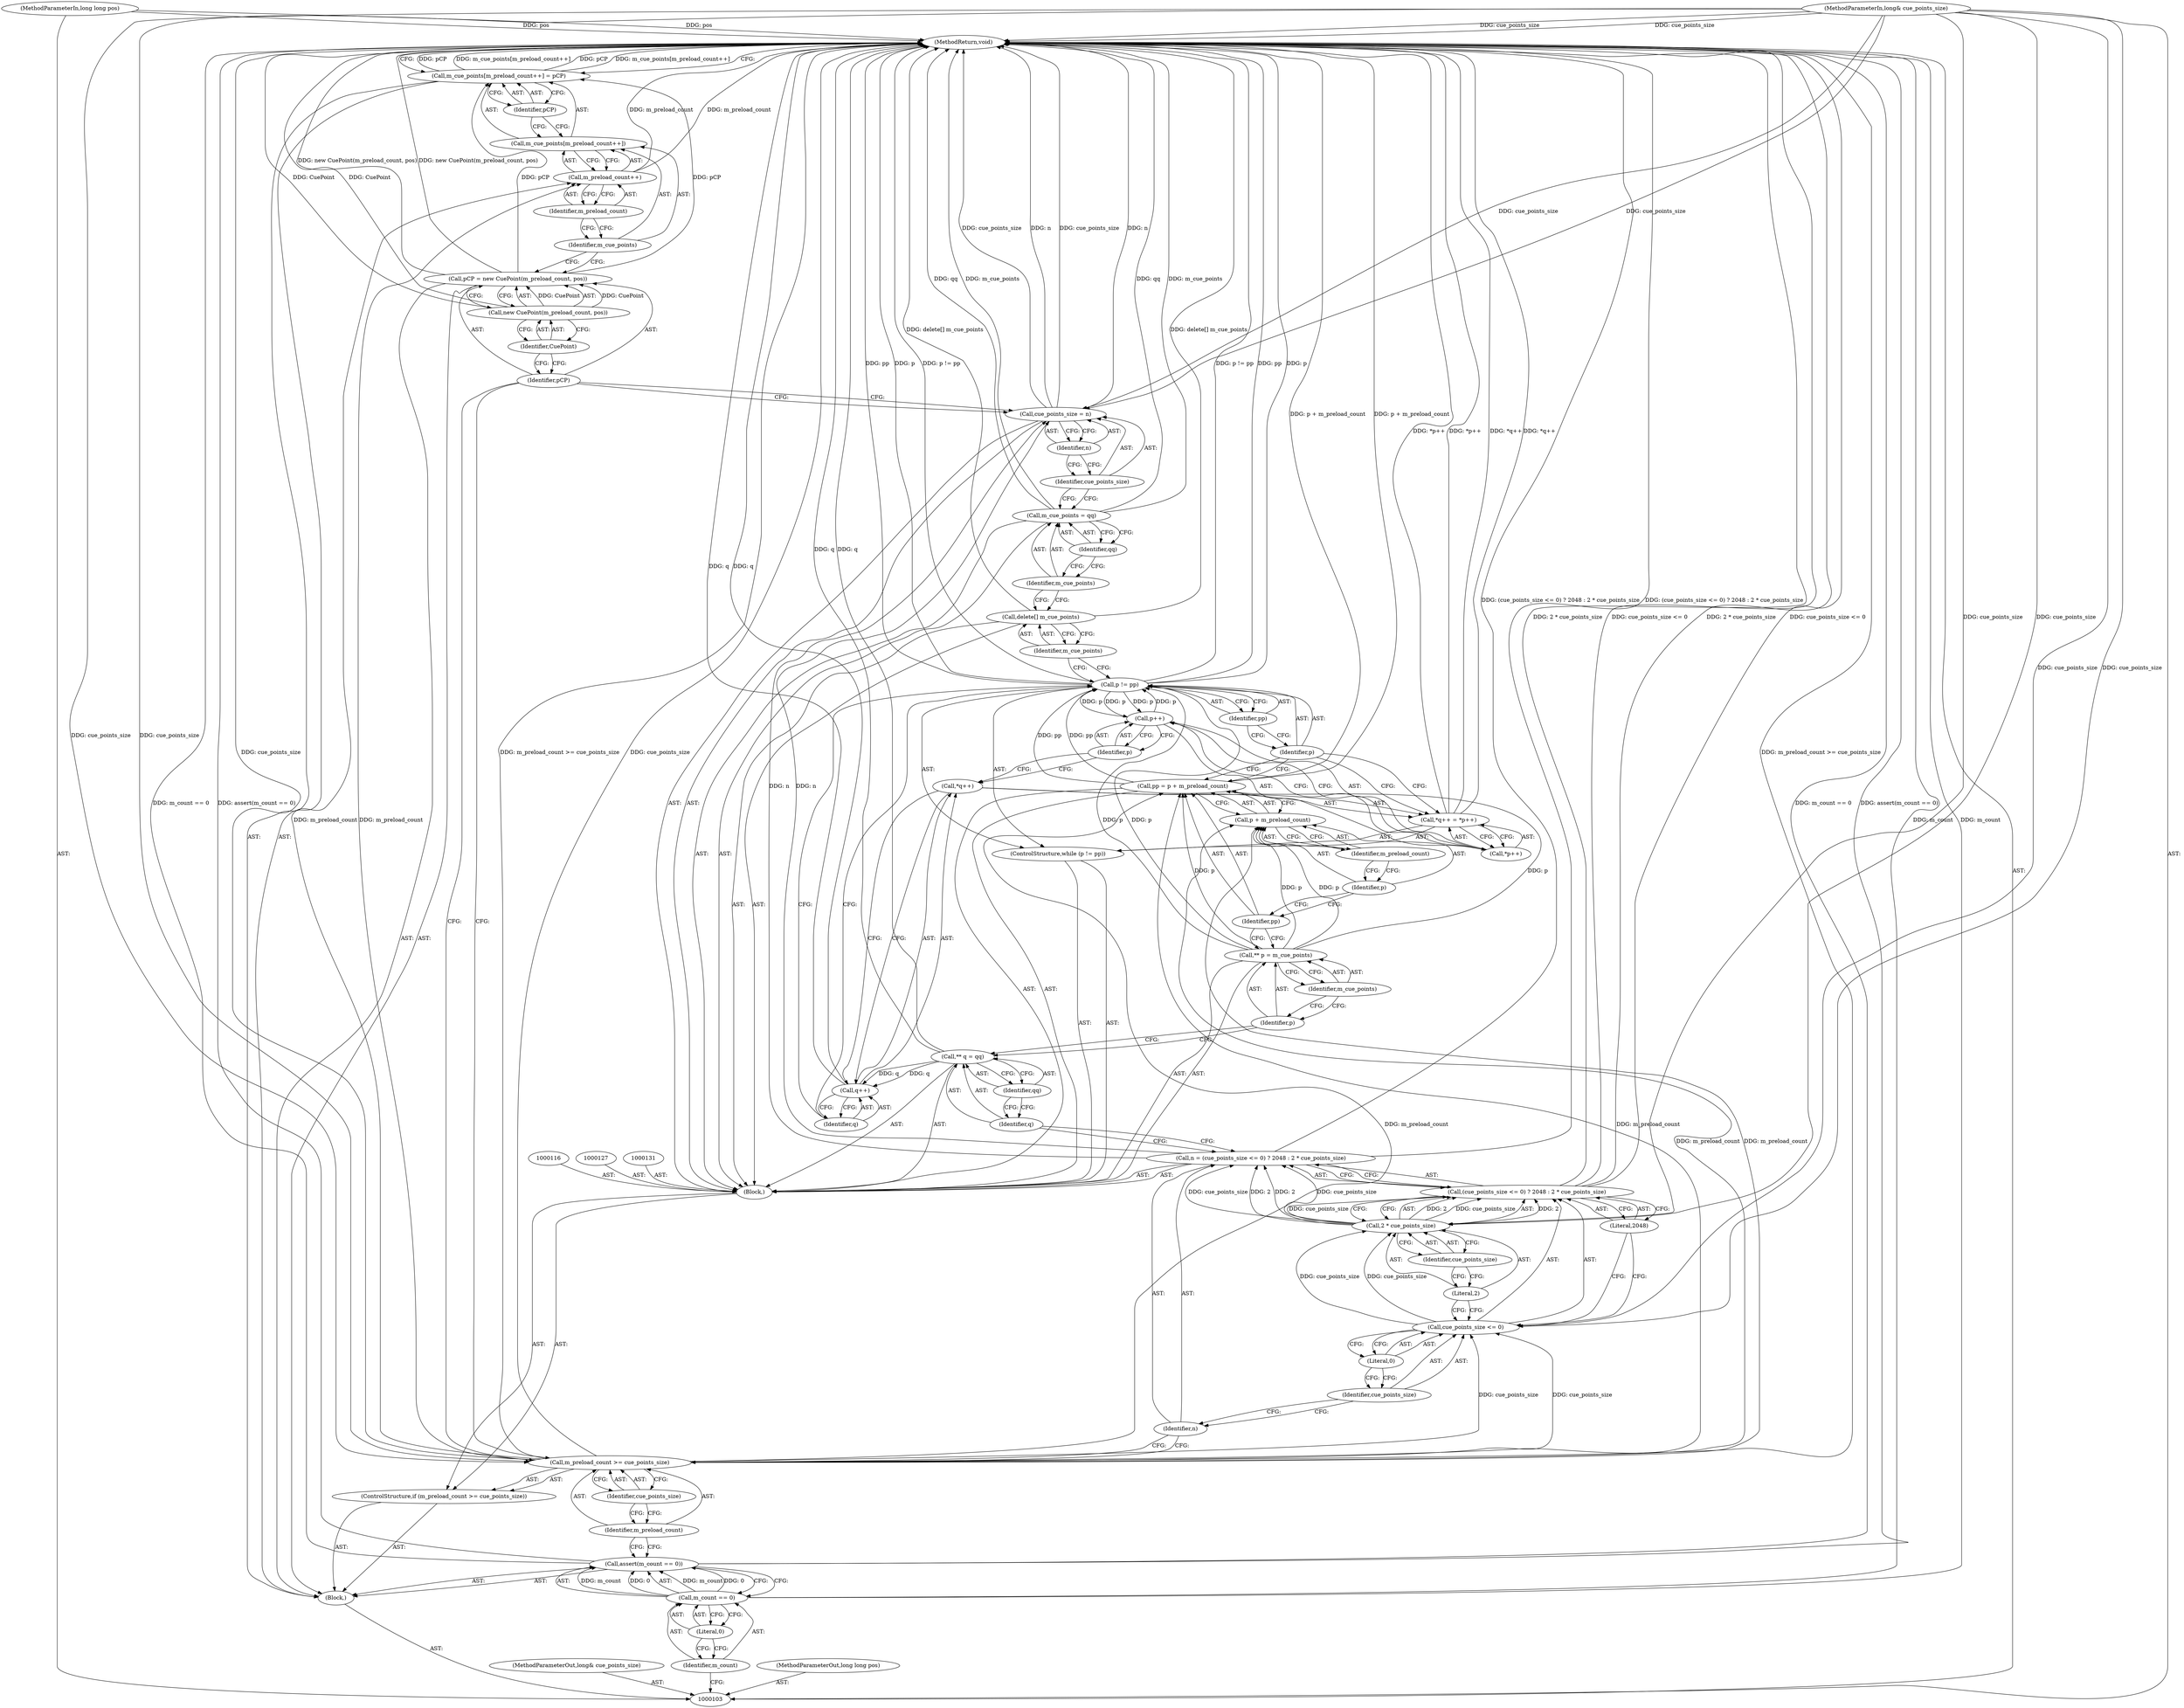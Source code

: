 digraph "1_Android_cc274e2abe8b2a6698a5c47d8aa4bb45f1f9538d_59" {
"1000169" [label="(MethodReturn,void)"];
"1000104" [label="(MethodParameterIn,long& cue_points_size)"];
"1000244" [label="(MethodParameterOut,long& cue_points_size)"];
"1000105" [label="(MethodParameterIn,long long pos)"];
"1000245" [label="(MethodParameterOut,long long pos)"];
"1000106" [label="(Block,)"];
"1000132" [label="(Call,** p = m_cue_points)"];
"1000133" [label="(Identifier,p)"];
"1000134" [label="(Identifier,m_cue_points)"];
"1000115" [label="(Block,)"];
"1000135" [label="(Call,pp = p + m_preload_count)"];
"1000136" [label="(Identifier,pp)"];
"1000137" [label="(Call,p + m_preload_count)"];
"1000138" [label="(Identifier,p)"];
"1000139" [label="(Identifier,m_preload_count)"];
"1000140" [label="(ControlStructure,while (p != pp))"];
"1000143" [label="(Identifier,pp)"];
"1000141" [label="(Call,p != pp)"];
"1000142" [label="(Identifier,p)"];
"1000144" [label="(Call,*q++ = *p++)"];
"1000145" [label="(Call,*q++)"];
"1000146" [label="(Call,q++)"];
"1000147" [label="(Identifier,q)"];
"1000148" [label="(Call,*p++)"];
"1000149" [label="(Call,p++)"];
"1000150" [label="(Identifier,p)"];
"1000151" [label="(Call,delete[] m_cue_points)"];
"1000152" [label="(Identifier,m_cue_points)"];
"1000155" [label="(Identifier,qq)"];
"1000153" [label="(Call,m_cue_points = qq)"];
"1000154" [label="(Identifier,m_cue_points)"];
"1000107" [label="(Call,assert(m_count == 0))"];
"1000110" [label="(Literal,0)"];
"1000108" [label="(Call,m_count == 0)"];
"1000109" [label="(Identifier,m_count)"];
"1000158" [label="(Identifier,n)"];
"1000156" [label="(Call,cue_points_size = n)"];
"1000157" [label="(Identifier,cue_points_size)"];
"1000159" [label="(Call,pCP = new CuePoint(m_preload_count, pos))"];
"1000160" [label="(Identifier,pCP)"];
"1000161" [label="(Call,new CuePoint(m_preload_count, pos))"];
"1000162" [label="(Identifier,CuePoint)"];
"1000166" [label="(Call,m_preload_count++)"];
"1000167" [label="(Identifier,m_preload_count)"];
"1000163" [label="(Call,m_cue_points[m_preload_count++] = pCP)"];
"1000164" [label="(Call,m_cue_points[m_preload_count++])"];
"1000165" [label="(Identifier,m_cue_points)"];
"1000168" [label="(Identifier,pCP)"];
"1000114" [label="(Identifier,cue_points_size)"];
"1000111" [label="(ControlStructure,if (m_preload_count >= cue_points_size))"];
"1000112" [label="(Call,m_preload_count >= cue_points_size)"];
"1000113" [label="(Identifier,m_preload_count)"];
"1000117" [label="(Call,n = (cue_points_size <= 0) ? 2048 : 2 * cue_points_size)"];
"1000118" [label="(Identifier,n)"];
"1000119" [label="(Call,(cue_points_size <= 0) ? 2048 : 2 * cue_points_size)"];
"1000120" [label="(Call,cue_points_size <= 0)"];
"1000121" [label="(Identifier,cue_points_size)"];
"1000122" [label="(Literal,0)"];
"1000123" [label="(Literal,2048)"];
"1000124" [label="(Call,2 * cue_points_size)"];
"1000125" [label="(Literal,2)"];
"1000126" [label="(Identifier,cue_points_size)"];
"1000128" [label="(Call,** q = qq)"];
"1000129" [label="(Identifier,q)"];
"1000130" [label="(Identifier,qq)"];
"1000169" -> "1000103"  [label="AST: "];
"1000169" -> "1000163"  [label="CFG: "];
"1000141" -> "1000169"  [label="DDG: p"];
"1000141" -> "1000169"  [label="DDG: p != pp"];
"1000141" -> "1000169"  [label="DDG: pp"];
"1000107" -> "1000169"  [label="DDG: m_count == 0"];
"1000107" -> "1000169"  [label="DDG: assert(m_count == 0)"];
"1000156" -> "1000169"  [label="DDG: cue_points_size"];
"1000156" -> "1000169"  [label="DDG: n"];
"1000104" -> "1000169"  [label="DDG: cue_points_size"];
"1000105" -> "1000169"  [label="DDG: pos"];
"1000112" -> "1000169"  [label="DDG: cue_points_size"];
"1000112" -> "1000169"  [label="DDG: m_preload_count >= cue_points_size"];
"1000153" -> "1000169"  [label="DDG: m_cue_points"];
"1000153" -> "1000169"  [label="DDG: qq"];
"1000117" -> "1000169"  [label="DDG: (cue_points_size <= 0) ? 2048 : 2 * cue_points_size"];
"1000119" -> "1000169"  [label="DDG: 2 * cue_points_size"];
"1000119" -> "1000169"  [label="DDG: cue_points_size <= 0"];
"1000163" -> "1000169"  [label="DDG: pCP"];
"1000163" -> "1000169"  [label="DDG: m_cue_points[m_preload_count++]"];
"1000151" -> "1000169"  [label="DDG: delete[] m_cue_points"];
"1000128" -> "1000169"  [label="DDG: q"];
"1000166" -> "1000169"  [label="DDG: m_preload_count"];
"1000144" -> "1000169"  [label="DDG: *p++"];
"1000144" -> "1000169"  [label="DDG: *q++"];
"1000161" -> "1000169"  [label="DDG: CuePoint"];
"1000146" -> "1000169"  [label="DDG: q"];
"1000159" -> "1000169"  [label="DDG: new CuePoint(m_preload_count, pos)"];
"1000135" -> "1000169"  [label="DDG: p + m_preload_count"];
"1000108" -> "1000169"  [label="DDG: m_count"];
"1000104" -> "1000103"  [label="AST: "];
"1000104" -> "1000169"  [label="DDG: cue_points_size"];
"1000104" -> "1000112"  [label="DDG: cue_points_size"];
"1000104" -> "1000120"  [label="DDG: cue_points_size"];
"1000104" -> "1000124"  [label="DDG: cue_points_size"];
"1000104" -> "1000156"  [label="DDG: cue_points_size"];
"1000244" -> "1000103"  [label="AST: "];
"1000105" -> "1000103"  [label="AST: "];
"1000105" -> "1000169"  [label="DDG: pos"];
"1000245" -> "1000103"  [label="AST: "];
"1000106" -> "1000103"  [label="AST: "];
"1000107" -> "1000106"  [label="AST: "];
"1000111" -> "1000106"  [label="AST: "];
"1000159" -> "1000106"  [label="AST: "];
"1000163" -> "1000106"  [label="AST: "];
"1000132" -> "1000115"  [label="AST: "];
"1000132" -> "1000134"  [label="CFG: "];
"1000133" -> "1000132"  [label="AST: "];
"1000134" -> "1000132"  [label="AST: "];
"1000136" -> "1000132"  [label="CFG: "];
"1000132" -> "1000135"  [label="DDG: p"];
"1000132" -> "1000137"  [label="DDG: p"];
"1000132" -> "1000141"  [label="DDG: p"];
"1000133" -> "1000132"  [label="AST: "];
"1000133" -> "1000128"  [label="CFG: "];
"1000134" -> "1000133"  [label="CFG: "];
"1000134" -> "1000132"  [label="AST: "];
"1000134" -> "1000133"  [label="CFG: "];
"1000132" -> "1000134"  [label="CFG: "];
"1000115" -> "1000111"  [label="AST: "];
"1000116" -> "1000115"  [label="AST: "];
"1000117" -> "1000115"  [label="AST: "];
"1000127" -> "1000115"  [label="AST: "];
"1000128" -> "1000115"  [label="AST: "];
"1000131" -> "1000115"  [label="AST: "];
"1000132" -> "1000115"  [label="AST: "];
"1000135" -> "1000115"  [label="AST: "];
"1000140" -> "1000115"  [label="AST: "];
"1000151" -> "1000115"  [label="AST: "];
"1000153" -> "1000115"  [label="AST: "];
"1000156" -> "1000115"  [label="AST: "];
"1000135" -> "1000115"  [label="AST: "];
"1000135" -> "1000137"  [label="CFG: "];
"1000136" -> "1000135"  [label="AST: "];
"1000137" -> "1000135"  [label="AST: "];
"1000142" -> "1000135"  [label="CFG: "];
"1000135" -> "1000169"  [label="DDG: p + m_preload_count"];
"1000132" -> "1000135"  [label="DDG: p"];
"1000112" -> "1000135"  [label="DDG: m_preload_count"];
"1000135" -> "1000141"  [label="DDG: pp"];
"1000136" -> "1000135"  [label="AST: "];
"1000136" -> "1000132"  [label="CFG: "];
"1000138" -> "1000136"  [label="CFG: "];
"1000137" -> "1000135"  [label="AST: "];
"1000137" -> "1000139"  [label="CFG: "];
"1000138" -> "1000137"  [label="AST: "];
"1000139" -> "1000137"  [label="AST: "];
"1000135" -> "1000137"  [label="CFG: "];
"1000132" -> "1000137"  [label="DDG: p"];
"1000112" -> "1000137"  [label="DDG: m_preload_count"];
"1000138" -> "1000137"  [label="AST: "];
"1000138" -> "1000136"  [label="CFG: "];
"1000139" -> "1000138"  [label="CFG: "];
"1000139" -> "1000137"  [label="AST: "];
"1000139" -> "1000138"  [label="CFG: "];
"1000137" -> "1000139"  [label="CFG: "];
"1000140" -> "1000115"  [label="AST: "];
"1000141" -> "1000140"  [label="AST: "];
"1000144" -> "1000140"  [label="AST: "];
"1000143" -> "1000141"  [label="AST: "];
"1000143" -> "1000142"  [label="CFG: "];
"1000141" -> "1000143"  [label="CFG: "];
"1000141" -> "1000140"  [label="AST: "];
"1000141" -> "1000143"  [label="CFG: "];
"1000142" -> "1000141"  [label="AST: "];
"1000143" -> "1000141"  [label="AST: "];
"1000147" -> "1000141"  [label="CFG: "];
"1000152" -> "1000141"  [label="CFG: "];
"1000141" -> "1000169"  [label="DDG: p"];
"1000141" -> "1000169"  [label="DDG: p != pp"];
"1000141" -> "1000169"  [label="DDG: pp"];
"1000149" -> "1000141"  [label="DDG: p"];
"1000132" -> "1000141"  [label="DDG: p"];
"1000135" -> "1000141"  [label="DDG: pp"];
"1000141" -> "1000149"  [label="DDG: p"];
"1000142" -> "1000141"  [label="AST: "];
"1000142" -> "1000144"  [label="CFG: "];
"1000142" -> "1000135"  [label="CFG: "];
"1000143" -> "1000142"  [label="CFG: "];
"1000144" -> "1000140"  [label="AST: "];
"1000144" -> "1000148"  [label="CFG: "];
"1000145" -> "1000144"  [label="AST: "];
"1000148" -> "1000144"  [label="AST: "];
"1000142" -> "1000144"  [label="CFG: "];
"1000144" -> "1000169"  [label="DDG: *p++"];
"1000144" -> "1000169"  [label="DDG: *q++"];
"1000145" -> "1000144"  [label="AST: "];
"1000145" -> "1000146"  [label="CFG: "];
"1000146" -> "1000145"  [label="AST: "];
"1000150" -> "1000145"  [label="CFG: "];
"1000146" -> "1000145"  [label="AST: "];
"1000146" -> "1000147"  [label="CFG: "];
"1000147" -> "1000146"  [label="AST: "];
"1000145" -> "1000146"  [label="CFG: "];
"1000146" -> "1000169"  [label="DDG: q"];
"1000128" -> "1000146"  [label="DDG: q"];
"1000147" -> "1000146"  [label="AST: "];
"1000147" -> "1000141"  [label="CFG: "];
"1000146" -> "1000147"  [label="CFG: "];
"1000148" -> "1000144"  [label="AST: "];
"1000148" -> "1000149"  [label="CFG: "];
"1000149" -> "1000148"  [label="AST: "];
"1000144" -> "1000148"  [label="CFG: "];
"1000149" -> "1000148"  [label="AST: "];
"1000149" -> "1000150"  [label="CFG: "];
"1000150" -> "1000149"  [label="AST: "];
"1000148" -> "1000149"  [label="CFG: "];
"1000149" -> "1000141"  [label="DDG: p"];
"1000141" -> "1000149"  [label="DDG: p"];
"1000150" -> "1000149"  [label="AST: "];
"1000150" -> "1000145"  [label="CFG: "];
"1000149" -> "1000150"  [label="CFG: "];
"1000151" -> "1000115"  [label="AST: "];
"1000151" -> "1000152"  [label="CFG: "];
"1000152" -> "1000151"  [label="AST: "];
"1000154" -> "1000151"  [label="CFG: "];
"1000151" -> "1000169"  [label="DDG: delete[] m_cue_points"];
"1000152" -> "1000151"  [label="AST: "];
"1000152" -> "1000141"  [label="CFG: "];
"1000151" -> "1000152"  [label="CFG: "];
"1000155" -> "1000153"  [label="AST: "];
"1000155" -> "1000154"  [label="CFG: "];
"1000153" -> "1000155"  [label="CFG: "];
"1000153" -> "1000115"  [label="AST: "];
"1000153" -> "1000155"  [label="CFG: "];
"1000154" -> "1000153"  [label="AST: "];
"1000155" -> "1000153"  [label="AST: "];
"1000157" -> "1000153"  [label="CFG: "];
"1000153" -> "1000169"  [label="DDG: m_cue_points"];
"1000153" -> "1000169"  [label="DDG: qq"];
"1000154" -> "1000153"  [label="AST: "];
"1000154" -> "1000151"  [label="CFG: "];
"1000155" -> "1000154"  [label="CFG: "];
"1000107" -> "1000106"  [label="AST: "];
"1000107" -> "1000108"  [label="CFG: "];
"1000108" -> "1000107"  [label="AST: "];
"1000113" -> "1000107"  [label="CFG: "];
"1000107" -> "1000169"  [label="DDG: m_count == 0"];
"1000107" -> "1000169"  [label="DDG: assert(m_count == 0)"];
"1000108" -> "1000107"  [label="DDG: m_count"];
"1000108" -> "1000107"  [label="DDG: 0"];
"1000110" -> "1000108"  [label="AST: "];
"1000110" -> "1000109"  [label="CFG: "];
"1000108" -> "1000110"  [label="CFG: "];
"1000108" -> "1000107"  [label="AST: "];
"1000108" -> "1000110"  [label="CFG: "];
"1000109" -> "1000108"  [label="AST: "];
"1000110" -> "1000108"  [label="AST: "];
"1000107" -> "1000108"  [label="CFG: "];
"1000108" -> "1000169"  [label="DDG: m_count"];
"1000108" -> "1000107"  [label="DDG: m_count"];
"1000108" -> "1000107"  [label="DDG: 0"];
"1000109" -> "1000108"  [label="AST: "];
"1000109" -> "1000103"  [label="CFG: "];
"1000110" -> "1000109"  [label="CFG: "];
"1000158" -> "1000156"  [label="AST: "];
"1000158" -> "1000157"  [label="CFG: "];
"1000156" -> "1000158"  [label="CFG: "];
"1000156" -> "1000115"  [label="AST: "];
"1000156" -> "1000158"  [label="CFG: "];
"1000157" -> "1000156"  [label="AST: "];
"1000158" -> "1000156"  [label="AST: "];
"1000160" -> "1000156"  [label="CFG: "];
"1000156" -> "1000169"  [label="DDG: cue_points_size"];
"1000156" -> "1000169"  [label="DDG: n"];
"1000117" -> "1000156"  [label="DDG: n"];
"1000104" -> "1000156"  [label="DDG: cue_points_size"];
"1000157" -> "1000156"  [label="AST: "];
"1000157" -> "1000153"  [label="CFG: "];
"1000158" -> "1000157"  [label="CFG: "];
"1000159" -> "1000106"  [label="AST: "];
"1000159" -> "1000161"  [label="CFG: "];
"1000160" -> "1000159"  [label="AST: "];
"1000161" -> "1000159"  [label="AST: "];
"1000165" -> "1000159"  [label="CFG: "];
"1000159" -> "1000169"  [label="DDG: new CuePoint(m_preload_count, pos)"];
"1000161" -> "1000159"  [label="DDG: CuePoint"];
"1000159" -> "1000163"  [label="DDG: pCP"];
"1000160" -> "1000159"  [label="AST: "];
"1000160" -> "1000156"  [label="CFG: "];
"1000160" -> "1000112"  [label="CFG: "];
"1000162" -> "1000160"  [label="CFG: "];
"1000161" -> "1000159"  [label="AST: "];
"1000161" -> "1000162"  [label="CFG: "];
"1000162" -> "1000161"  [label="AST: "];
"1000159" -> "1000161"  [label="CFG: "];
"1000161" -> "1000169"  [label="DDG: CuePoint"];
"1000161" -> "1000159"  [label="DDG: CuePoint"];
"1000162" -> "1000161"  [label="AST: "];
"1000162" -> "1000160"  [label="CFG: "];
"1000161" -> "1000162"  [label="CFG: "];
"1000166" -> "1000164"  [label="AST: "];
"1000166" -> "1000167"  [label="CFG: "];
"1000167" -> "1000166"  [label="AST: "];
"1000164" -> "1000166"  [label="CFG: "];
"1000166" -> "1000169"  [label="DDG: m_preload_count"];
"1000112" -> "1000166"  [label="DDG: m_preload_count"];
"1000167" -> "1000166"  [label="AST: "];
"1000167" -> "1000165"  [label="CFG: "];
"1000166" -> "1000167"  [label="CFG: "];
"1000163" -> "1000106"  [label="AST: "];
"1000163" -> "1000168"  [label="CFG: "];
"1000164" -> "1000163"  [label="AST: "];
"1000168" -> "1000163"  [label="AST: "];
"1000169" -> "1000163"  [label="CFG: "];
"1000163" -> "1000169"  [label="DDG: pCP"];
"1000163" -> "1000169"  [label="DDG: m_cue_points[m_preload_count++]"];
"1000159" -> "1000163"  [label="DDG: pCP"];
"1000164" -> "1000163"  [label="AST: "];
"1000164" -> "1000166"  [label="CFG: "];
"1000165" -> "1000164"  [label="AST: "];
"1000166" -> "1000164"  [label="AST: "];
"1000168" -> "1000164"  [label="CFG: "];
"1000165" -> "1000164"  [label="AST: "];
"1000165" -> "1000159"  [label="CFG: "];
"1000167" -> "1000165"  [label="CFG: "];
"1000168" -> "1000163"  [label="AST: "];
"1000168" -> "1000164"  [label="CFG: "];
"1000163" -> "1000168"  [label="CFG: "];
"1000114" -> "1000112"  [label="AST: "];
"1000114" -> "1000113"  [label="CFG: "];
"1000112" -> "1000114"  [label="CFG: "];
"1000111" -> "1000106"  [label="AST: "];
"1000112" -> "1000111"  [label="AST: "];
"1000115" -> "1000111"  [label="AST: "];
"1000112" -> "1000111"  [label="AST: "];
"1000112" -> "1000114"  [label="CFG: "];
"1000113" -> "1000112"  [label="AST: "];
"1000114" -> "1000112"  [label="AST: "];
"1000118" -> "1000112"  [label="CFG: "];
"1000160" -> "1000112"  [label="CFG: "];
"1000112" -> "1000169"  [label="DDG: cue_points_size"];
"1000112" -> "1000169"  [label="DDG: m_preload_count >= cue_points_size"];
"1000104" -> "1000112"  [label="DDG: cue_points_size"];
"1000112" -> "1000120"  [label="DDG: cue_points_size"];
"1000112" -> "1000135"  [label="DDG: m_preload_count"];
"1000112" -> "1000137"  [label="DDG: m_preload_count"];
"1000112" -> "1000166"  [label="DDG: m_preload_count"];
"1000113" -> "1000112"  [label="AST: "];
"1000113" -> "1000107"  [label="CFG: "];
"1000114" -> "1000113"  [label="CFG: "];
"1000117" -> "1000115"  [label="AST: "];
"1000117" -> "1000119"  [label="CFG: "];
"1000118" -> "1000117"  [label="AST: "];
"1000119" -> "1000117"  [label="AST: "];
"1000129" -> "1000117"  [label="CFG: "];
"1000117" -> "1000169"  [label="DDG: (cue_points_size <= 0) ? 2048 : 2 * cue_points_size"];
"1000124" -> "1000117"  [label="DDG: 2"];
"1000124" -> "1000117"  [label="DDG: cue_points_size"];
"1000117" -> "1000156"  [label="DDG: n"];
"1000118" -> "1000117"  [label="AST: "];
"1000118" -> "1000112"  [label="CFG: "];
"1000121" -> "1000118"  [label="CFG: "];
"1000119" -> "1000117"  [label="AST: "];
"1000119" -> "1000123"  [label="CFG: "];
"1000119" -> "1000124"  [label="CFG: "];
"1000120" -> "1000119"  [label="AST: "];
"1000123" -> "1000119"  [label="AST: "];
"1000124" -> "1000119"  [label="AST: "];
"1000117" -> "1000119"  [label="CFG: "];
"1000119" -> "1000169"  [label="DDG: 2 * cue_points_size"];
"1000119" -> "1000169"  [label="DDG: cue_points_size <= 0"];
"1000124" -> "1000119"  [label="DDG: 2"];
"1000124" -> "1000119"  [label="DDG: cue_points_size"];
"1000120" -> "1000119"  [label="AST: "];
"1000120" -> "1000122"  [label="CFG: "];
"1000121" -> "1000120"  [label="AST: "];
"1000122" -> "1000120"  [label="AST: "];
"1000123" -> "1000120"  [label="CFG: "];
"1000125" -> "1000120"  [label="CFG: "];
"1000112" -> "1000120"  [label="DDG: cue_points_size"];
"1000104" -> "1000120"  [label="DDG: cue_points_size"];
"1000120" -> "1000124"  [label="DDG: cue_points_size"];
"1000121" -> "1000120"  [label="AST: "];
"1000121" -> "1000118"  [label="CFG: "];
"1000122" -> "1000121"  [label="CFG: "];
"1000122" -> "1000120"  [label="AST: "];
"1000122" -> "1000121"  [label="CFG: "];
"1000120" -> "1000122"  [label="CFG: "];
"1000123" -> "1000119"  [label="AST: "];
"1000123" -> "1000120"  [label="CFG: "];
"1000119" -> "1000123"  [label="CFG: "];
"1000124" -> "1000119"  [label="AST: "];
"1000124" -> "1000126"  [label="CFG: "];
"1000125" -> "1000124"  [label="AST: "];
"1000126" -> "1000124"  [label="AST: "];
"1000119" -> "1000124"  [label="CFG: "];
"1000124" -> "1000117"  [label="DDG: 2"];
"1000124" -> "1000117"  [label="DDG: cue_points_size"];
"1000124" -> "1000119"  [label="DDG: 2"];
"1000124" -> "1000119"  [label="DDG: cue_points_size"];
"1000120" -> "1000124"  [label="DDG: cue_points_size"];
"1000104" -> "1000124"  [label="DDG: cue_points_size"];
"1000125" -> "1000124"  [label="AST: "];
"1000125" -> "1000120"  [label="CFG: "];
"1000126" -> "1000125"  [label="CFG: "];
"1000126" -> "1000124"  [label="AST: "];
"1000126" -> "1000125"  [label="CFG: "];
"1000124" -> "1000126"  [label="CFG: "];
"1000128" -> "1000115"  [label="AST: "];
"1000128" -> "1000130"  [label="CFG: "];
"1000129" -> "1000128"  [label="AST: "];
"1000130" -> "1000128"  [label="AST: "];
"1000133" -> "1000128"  [label="CFG: "];
"1000128" -> "1000169"  [label="DDG: q"];
"1000128" -> "1000146"  [label="DDG: q"];
"1000129" -> "1000128"  [label="AST: "];
"1000129" -> "1000117"  [label="CFG: "];
"1000130" -> "1000129"  [label="CFG: "];
"1000130" -> "1000128"  [label="AST: "];
"1000130" -> "1000129"  [label="CFG: "];
"1000128" -> "1000130"  [label="CFG: "];
}

